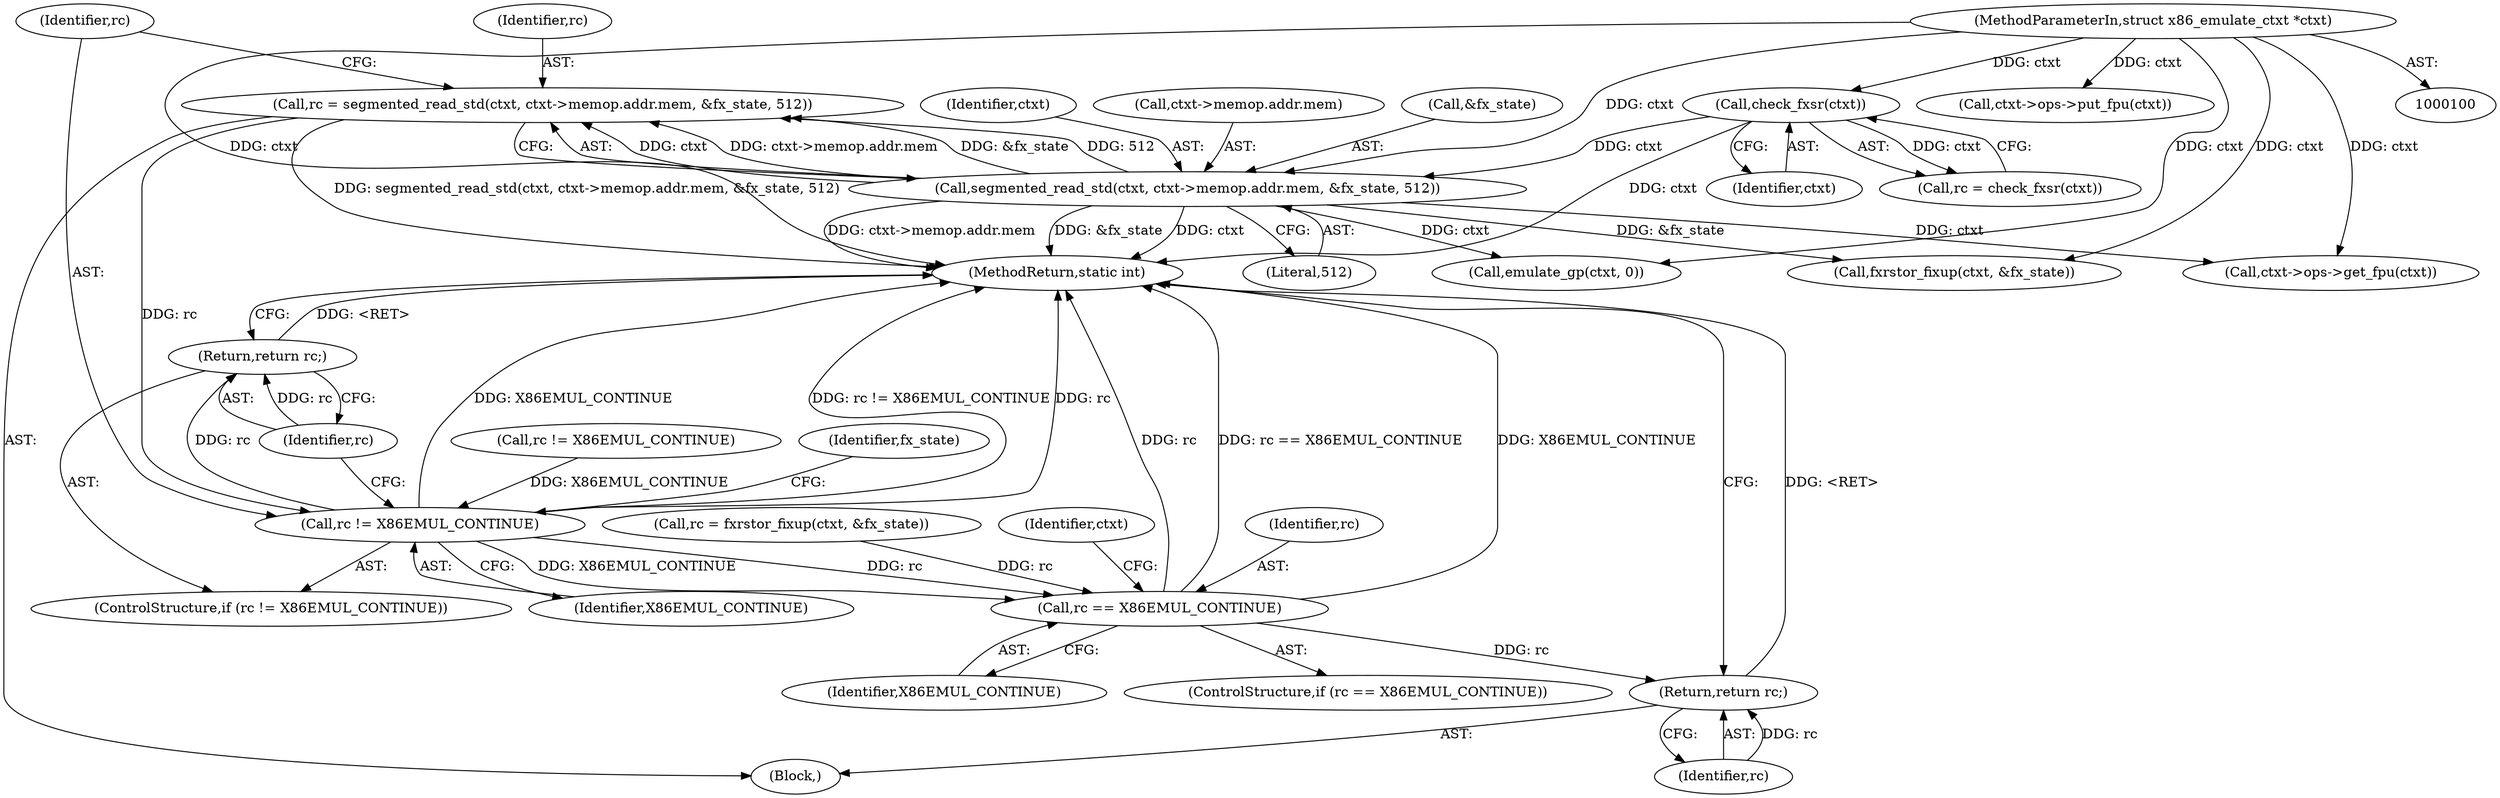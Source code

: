digraph "0_linux_129a72a0d3c8e139a04512325384fe5ac119e74d@API" {
"1000115" [label="(Call,rc = segmented_read_std(ctxt, ctxt->memop.addr.mem, &fx_state, 512))"];
"1000117" [label="(Call,segmented_read_std(ctxt, ctxt->memop.addr.mem, &fx_state, 512))"];
"1000107" [label="(Call,check_fxsr(ctxt))"];
"1000101" [label="(MethodParameterIn,struct x86_emulate_ctxt *ctxt)"];
"1000130" [label="(Call,rc != X86EMUL_CONTINUE)"];
"1000133" [label="(Return,return rc;)"];
"1000160" [label="(Call,rc == X86EMUL_CONTINUE)"];
"1000165" [label="(Return,return rc;)"];
"1000102" [label="(Block,)"];
"1000126" [label="(Call,&fx_state)"];
"1000160" [label="(Call,rc == X86EMUL_CONTINUE)"];
"1000162" [label="(Identifier,X86EMUL_CONTINUE)"];
"1000167" [label="(MethodReturn,static int)"];
"1000153" [label="(Call,rc = fxrstor_fixup(ctxt, &fx_state))"];
"1000129" [label="(ControlStructure,if (rc != X86EMUL_CONTINUE))"];
"1000165" [label="(Return,return rc;)"];
"1000164" [label="(Identifier,ctxt)"];
"1000101" [label="(MethodParameterIn,struct x86_emulate_ctxt *ctxt)"];
"1000118" [label="(Identifier,ctxt)"];
"1000119" [label="(Call,ctxt->memop.addr.mem)"];
"1000105" [label="(Call,rc = check_fxsr(ctxt))"];
"1000159" [label="(ControlStructure,if (rc == X86EMUL_CONTINUE))"];
"1000107" [label="(Call,check_fxsr(ctxt))"];
"1000163" [label="(Call,ctxt->ops->put_fpu(ctxt))"];
"1000161" [label="(Identifier,rc)"];
"1000115" [label="(Call,rc = segmented_read_std(ctxt, ctxt->memop.addr.mem, &fx_state, 512))"];
"1000131" [label="(Identifier,rc)"];
"1000132" [label="(Identifier,X86EMUL_CONTINUE)"];
"1000110" [label="(Call,rc != X86EMUL_CONTINUE)"];
"1000166" [label="(Identifier,rc)"];
"1000128" [label="(Literal,512)"];
"1000116" [label="(Identifier,rc)"];
"1000155" [label="(Call,fxrstor_fixup(ctxt, &fx_state))"];
"1000133" [label="(Return,return rc;)"];
"1000138" [label="(Identifier,fx_state)"];
"1000134" [label="(Identifier,rc)"];
"1000145" [label="(Call,ctxt->ops->get_fpu(ctxt))"];
"1000108" [label="(Identifier,ctxt)"];
"1000142" [label="(Call,emulate_gp(ctxt, 0))"];
"1000117" [label="(Call,segmented_read_std(ctxt, ctxt->memop.addr.mem, &fx_state, 512))"];
"1000130" [label="(Call,rc != X86EMUL_CONTINUE)"];
"1000115" -> "1000102"  [label="AST: "];
"1000115" -> "1000117"  [label="CFG: "];
"1000116" -> "1000115"  [label="AST: "];
"1000117" -> "1000115"  [label="AST: "];
"1000131" -> "1000115"  [label="CFG: "];
"1000115" -> "1000167"  [label="DDG: segmented_read_std(ctxt, ctxt->memop.addr.mem, &fx_state, 512)"];
"1000117" -> "1000115"  [label="DDG: ctxt"];
"1000117" -> "1000115"  [label="DDG: ctxt->memop.addr.mem"];
"1000117" -> "1000115"  [label="DDG: &fx_state"];
"1000117" -> "1000115"  [label="DDG: 512"];
"1000115" -> "1000130"  [label="DDG: rc"];
"1000117" -> "1000128"  [label="CFG: "];
"1000118" -> "1000117"  [label="AST: "];
"1000119" -> "1000117"  [label="AST: "];
"1000126" -> "1000117"  [label="AST: "];
"1000128" -> "1000117"  [label="AST: "];
"1000117" -> "1000167"  [label="DDG: ctxt"];
"1000117" -> "1000167"  [label="DDG: ctxt->memop.addr.mem"];
"1000117" -> "1000167"  [label="DDG: &fx_state"];
"1000107" -> "1000117"  [label="DDG: ctxt"];
"1000101" -> "1000117"  [label="DDG: ctxt"];
"1000117" -> "1000142"  [label="DDG: ctxt"];
"1000117" -> "1000145"  [label="DDG: ctxt"];
"1000117" -> "1000155"  [label="DDG: &fx_state"];
"1000107" -> "1000105"  [label="AST: "];
"1000107" -> "1000108"  [label="CFG: "];
"1000108" -> "1000107"  [label="AST: "];
"1000105" -> "1000107"  [label="CFG: "];
"1000107" -> "1000167"  [label="DDG: ctxt"];
"1000107" -> "1000105"  [label="DDG: ctxt"];
"1000101" -> "1000107"  [label="DDG: ctxt"];
"1000101" -> "1000100"  [label="AST: "];
"1000101" -> "1000167"  [label="DDG: ctxt"];
"1000101" -> "1000142"  [label="DDG: ctxt"];
"1000101" -> "1000145"  [label="DDG: ctxt"];
"1000101" -> "1000155"  [label="DDG: ctxt"];
"1000101" -> "1000163"  [label="DDG: ctxt"];
"1000130" -> "1000129"  [label="AST: "];
"1000130" -> "1000132"  [label="CFG: "];
"1000131" -> "1000130"  [label="AST: "];
"1000132" -> "1000130"  [label="AST: "];
"1000134" -> "1000130"  [label="CFG: "];
"1000138" -> "1000130"  [label="CFG: "];
"1000130" -> "1000167"  [label="DDG: X86EMUL_CONTINUE"];
"1000130" -> "1000167"  [label="DDG: rc"];
"1000130" -> "1000167"  [label="DDG: rc != X86EMUL_CONTINUE"];
"1000110" -> "1000130"  [label="DDG: X86EMUL_CONTINUE"];
"1000130" -> "1000133"  [label="DDG: rc"];
"1000130" -> "1000160"  [label="DDG: rc"];
"1000130" -> "1000160"  [label="DDG: X86EMUL_CONTINUE"];
"1000133" -> "1000129"  [label="AST: "];
"1000133" -> "1000134"  [label="CFG: "];
"1000134" -> "1000133"  [label="AST: "];
"1000167" -> "1000133"  [label="CFG: "];
"1000133" -> "1000167"  [label="DDG: <RET>"];
"1000134" -> "1000133"  [label="DDG: rc"];
"1000160" -> "1000159"  [label="AST: "];
"1000160" -> "1000162"  [label="CFG: "];
"1000161" -> "1000160"  [label="AST: "];
"1000162" -> "1000160"  [label="AST: "];
"1000164" -> "1000160"  [label="CFG: "];
"1000160" -> "1000167"  [label="DDG: rc == X86EMUL_CONTINUE"];
"1000160" -> "1000167"  [label="DDG: X86EMUL_CONTINUE"];
"1000160" -> "1000167"  [label="DDG: rc"];
"1000153" -> "1000160"  [label="DDG: rc"];
"1000160" -> "1000165"  [label="DDG: rc"];
"1000165" -> "1000102"  [label="AST: "];
"1000165" -> "1000166"  [label="CFG: "];
"1000166" -> "1000165"  [label="AST: "];
"1000167" -> "1000165"  [label="CFG: "];
"1000165" -> "1000167"  [label="DDG: <RET>"];
"1000166" -> "1000165"  [label="DDG: rc"];
}
